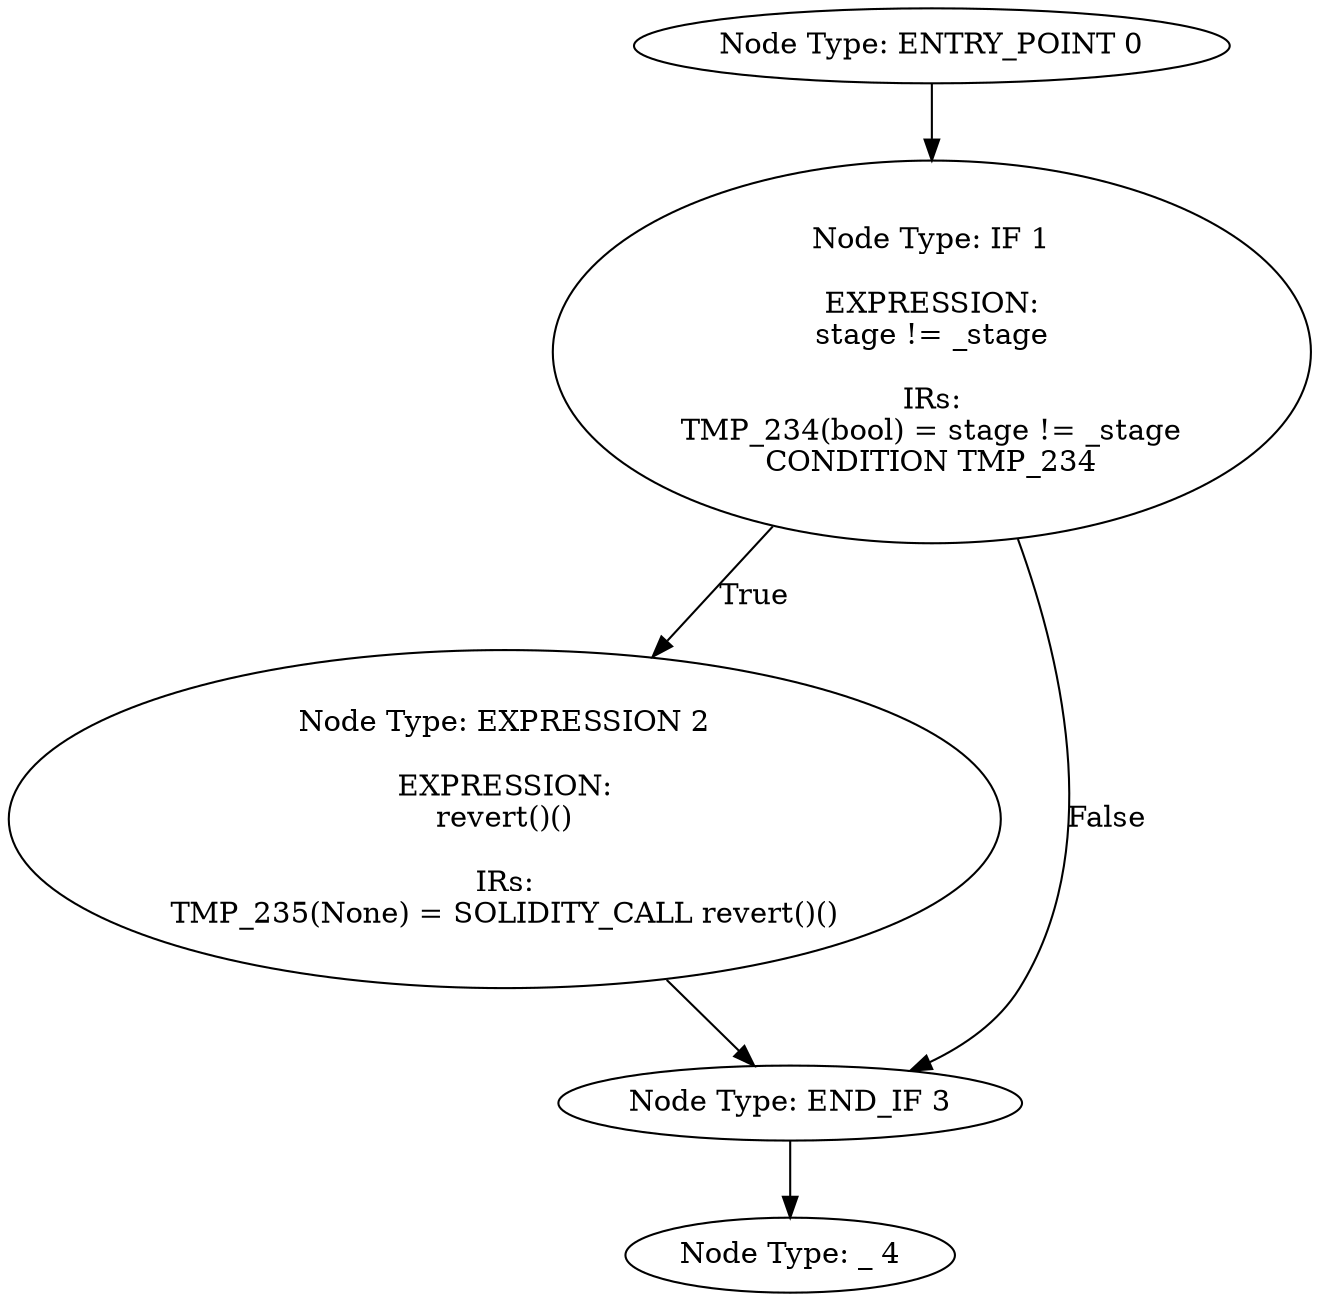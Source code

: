 digraph{
0[label="Node Type: ENTRY_POINT 0
"];
0->1;
1[label="Node Type: IF 1

EXPRESSION:
stage != _stage

IRs:
TMP_234(bool) = stage != _stage
CONDITION TMP_234"];
1->2[label="True"];
1->3[label="False"];
2[label="Node Type: EXPRESSION 2

EXPRESSION:
revert()()

IRs:
TMP_235(None) = SOLIDITY_CALL revert()()"];
2->3;
3[label="Node Type: END_IF 3
"];
3->4;
4[label="Node Type: _ 4
"];
}
